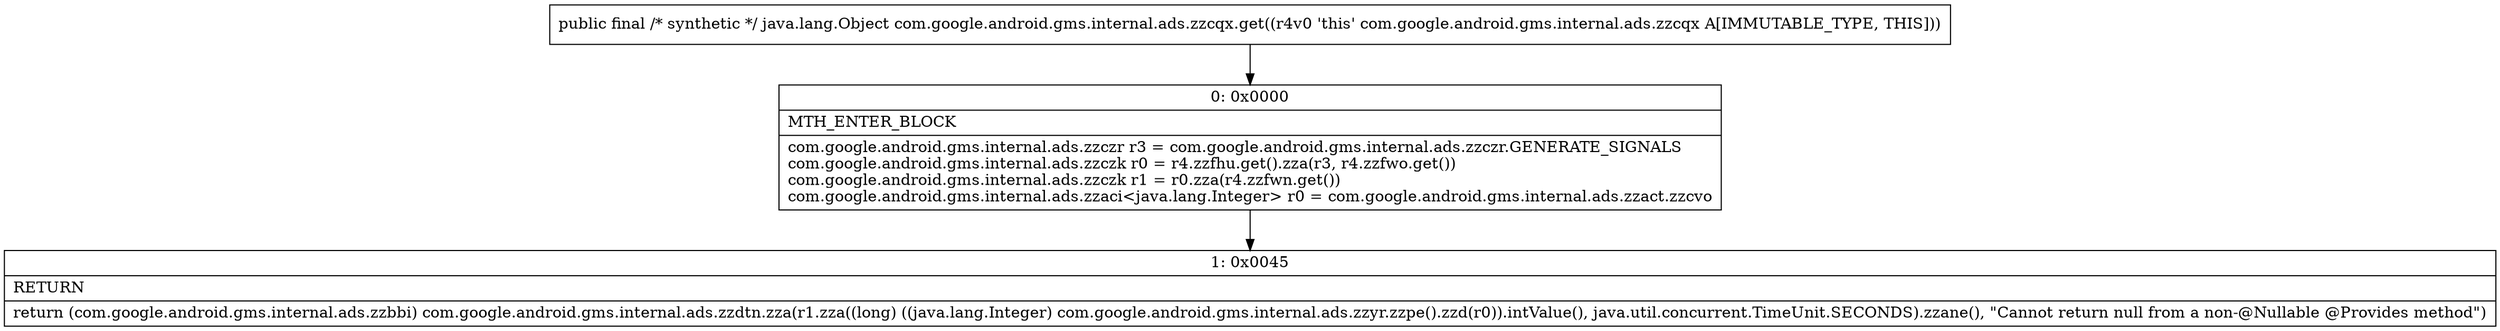 digraph "CFG forcom.google.android.gms.internal.ads.zzcqx.get()Ljava\/lang\/Object;" {
Node_0 [shape=record,label="{0\:\ 0x0000|MTH_ENTER_BLOCK\l|com.google.android.gms.internal.ads.zzczr r3 = com.google.android.gms.internal.ads.zzczr.GENERATE_SIGNALS\lcom.google.android.gms.internal.ads.zzczk r0 = r4.zzfhu.get().zza(r3, r4.zzfwo.get())\lcom.google.android.gms.internal.ads.zzczk r1 = r0.zza(r4.zzfwn.get())\lcom.google.android.gms.internal.ads.zzaci\<java.lang.Integer\> r0 = com.google.android.gms.internal.ads.zzact.zzcvo\l}"];
Node_1 [shape=record,label="{1\:\ 0x0045|RETURN\l|return (com.google.android.gms.internal.ads.zzbbi) com.google.android.gms.internal.ads.zzdtn.zza(r1.zza((long) ((java.lang.Integer) com.google.android.gms.internal.ads.zzyr.zzpe().zzd(r0)).intValue(), java.util.concurrent.TimeUnit.SECONDS).zzane(), \"Cannot return null from a non\-@Nullable @Provides method\")\l}"];
MethodNode[shape=record,label="{public final \/* synthetic *\/ java.lang.Object com.google.android.gms.internal.ads.zzcqx.get((r4v0 'this' com.google.android.gms.internal.ads.zzcqx A[IMMUTABLE_TYPE, THIS])) }"];
MethodNode -> Node_0;
Node_0 -> Node_1;
}

